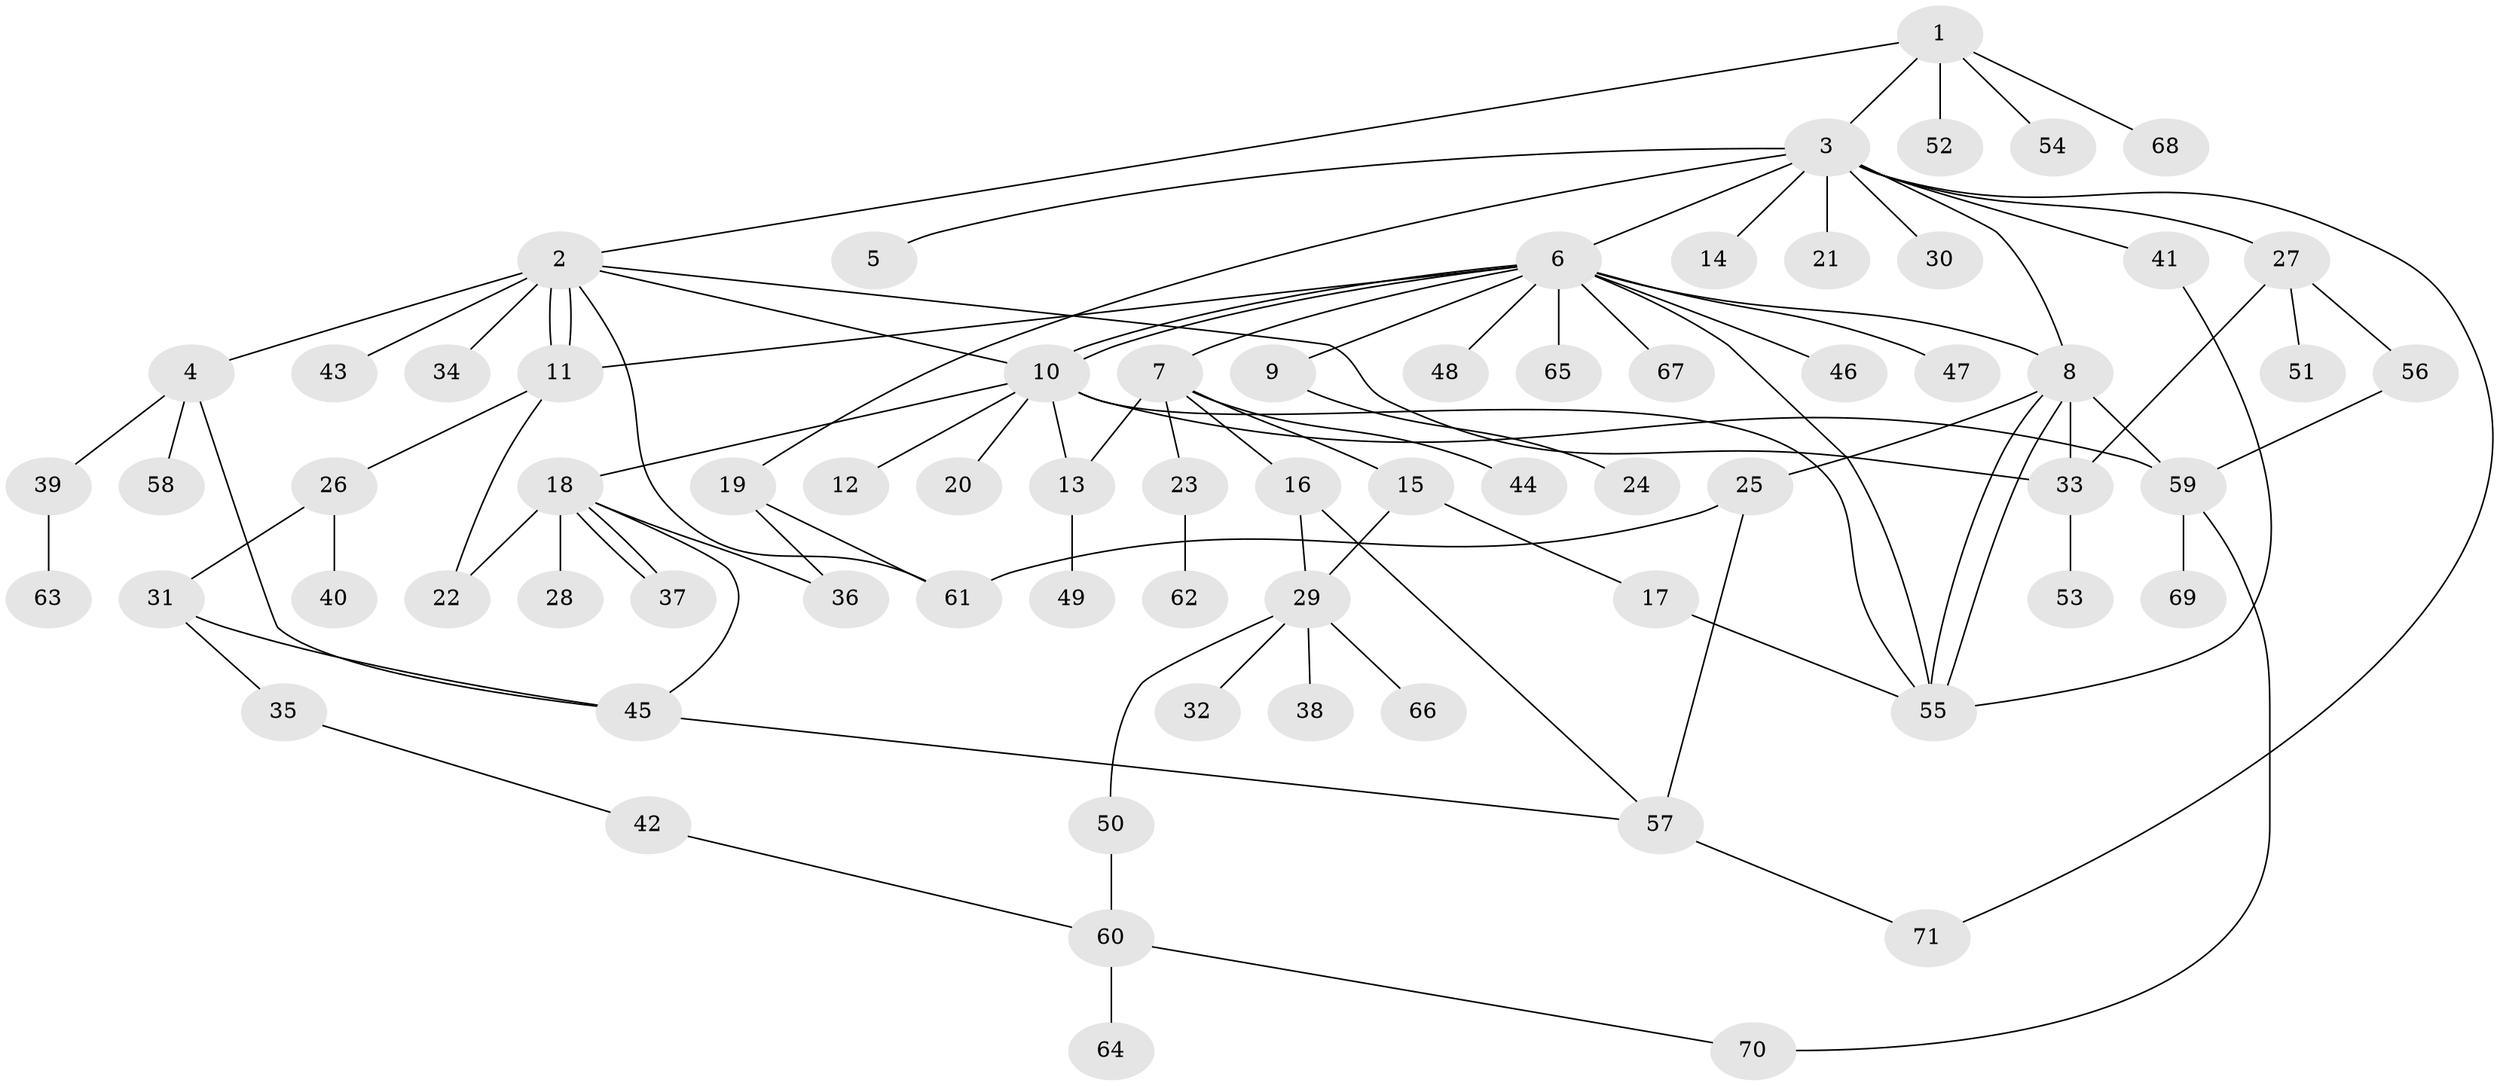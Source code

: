 // Generated by graph-tools (version 1.1) at 2025/11/02/27/25 16:11:15]
// undirected, 71 vertices, 98 edges
graph export_dot {
graph [start="1"]
  node [color=gray90,style=filled];
  1;
  2;
  3;
  4;
  5;
  6;
  7;
  8;
  9;
  10;
  11;
  12;
  13;
  14;
  15;
  16;
  17;
  18;
  19;
  20;
  21;
  22;
  23;
  24;
  25;
  26;
  27;
  28;
  29;
  30;
  31;
  32;
  33;
  34;
  35;
  36;
  37;
  38;
  39;
  40;
  41;
  42;
  43;
  44;
  45;
  46;
  47;
  48;
  49;
  50;
  51;
  52;
  53;
  54;
  55;
  56;
  57;
  58;
  59;
  60;
  61;
  62;
  63;
  64;
  65;
  66;
  67;
  68;
  69;
  70;
  71;
  1 -- 2;
  1 -- 3;
  1 -- 52;
  1 -- 54;
  1 -- 68;
  2 -- 4;
  2 -- 10;
  2 -- 11;
  2 -- 11;
  2 -- 33;
  2 -- 34;
  2 -- 43;
  2 -- 61;
  3 -- 5;
  3 -- 6;
  3 -- 8;
  3 -- 14;
  3 -- 19;
  3 -- 21;
  3 -- 27;
  3 -- 30;
  3 -- 41;
  3 -- 71;
  4 -- 39;
  4 -- 45;
  4 -- 58;
  6 -- 7;
  6 -- 8;
  6 -- 9;
  6 -- 10;
  6 -- 10;
  6 -- 11;
  6 -- 46;
  6 -- 47;
  6 -- 48;
  6 -- 55;
  6 -- 65;
  6 -- 67;
  7 -- 13;
  7 -- 15;
  7 -- 16;
  7 -- 23;
  7 -- 44;
  8 -- 25;
  8 -- 33;
  8 -- 55;
  8 -- 55;
  8 -- 59;
  9 -- 24;
  10 -- 12;
  10 -- 13;
  10 -- 18;
  10 -- 20;
  10 -- 55;
  10 -- 59;
  11 -- 22;
  11 -- 26;
  13 -- 49;
  15 -- 17;
  15 -- 29;
  16 -- 29;
  16 -- 57;
  17 -- 55;
  18 -- 22;
  18 -- 28;
  18 -- 36;
  18 -- 37;
  18 -- 37;
  18 -- 45;
  19 -- 36;
  19 -- 61;
  23 -- 62;
  25 -- 57;
  25 -- 61;
  26 -- 31;
  26 -- 40;
  27 -- 33;
  27 -- 51;
  27 -- 56;
  29 -- 32;
  29 -- 38;
  29 -- 50;
  29 -- 66;
  31 -- 35;
  31 -- 45;
  33 -- 53;
  35 -- 42;
  39 -- 63;
  41 -- 55;
  42 -- 60;
  45 -- 57;
  50 -- 60;
  56 -- 59;
  57 -- 71;
  59 -- 69;
  59 -- 70;
  60 -- 64;
  60 -- 70;
}
